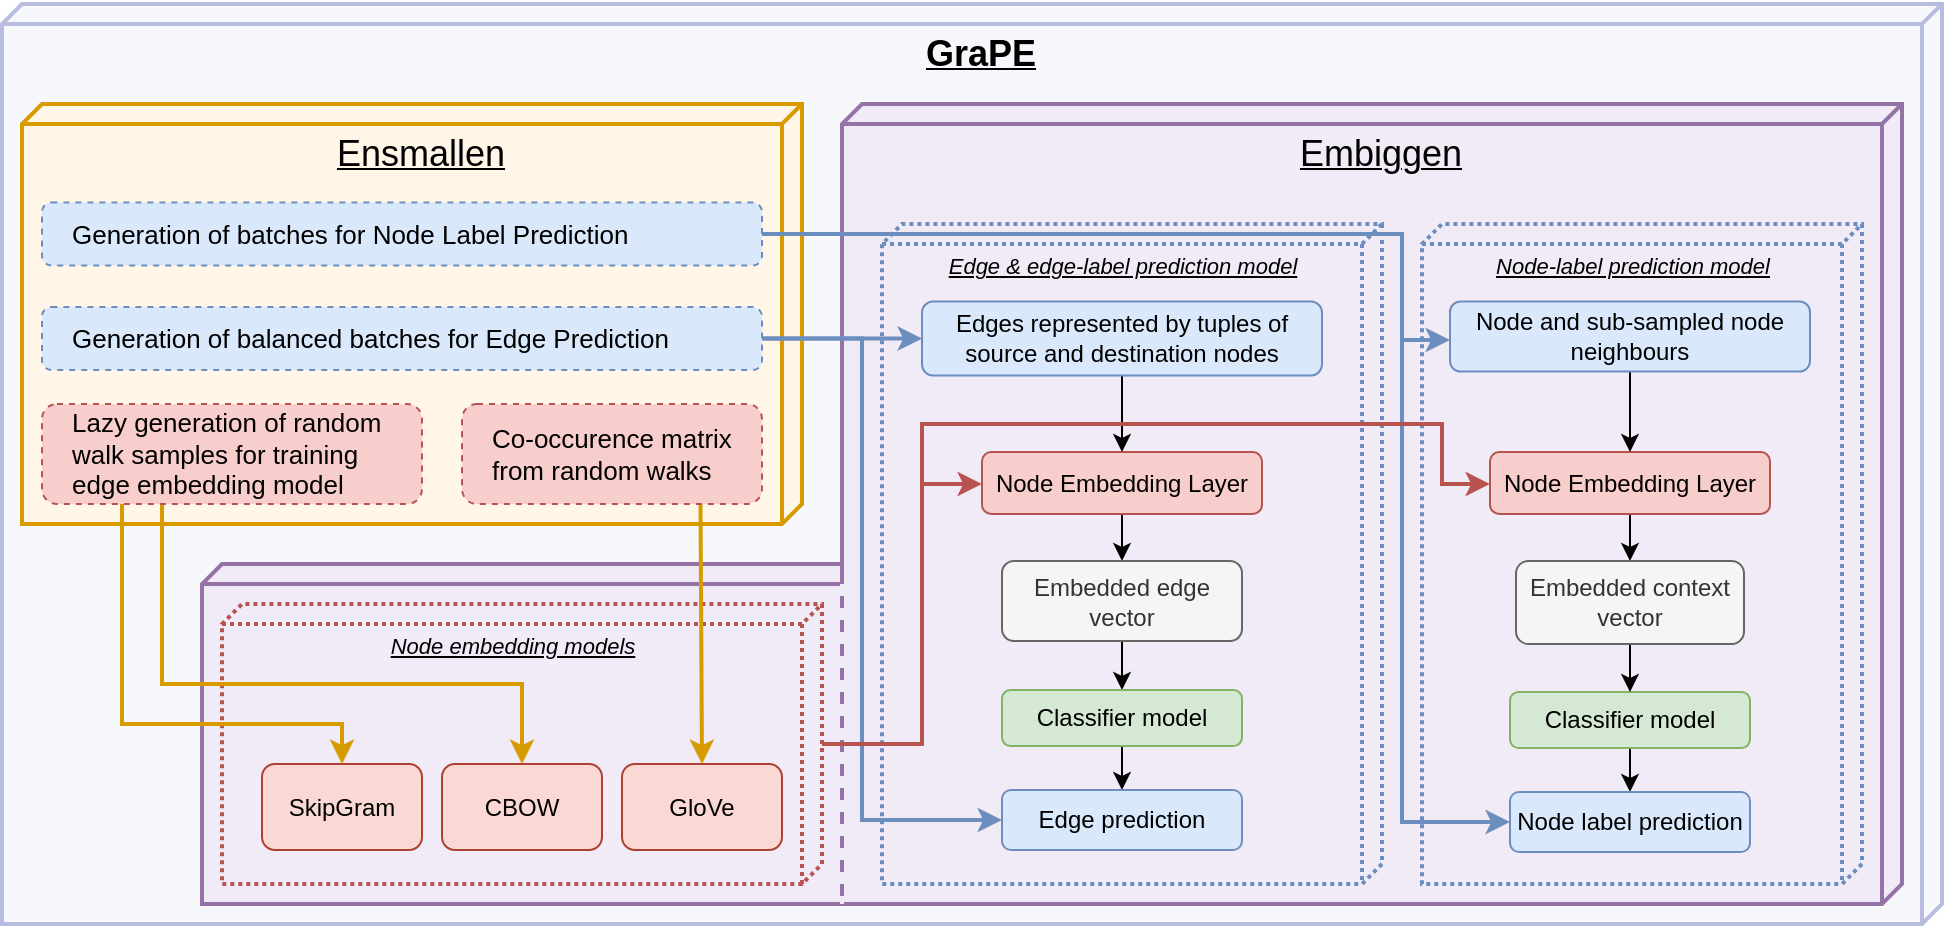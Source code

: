 <mxfile version="14.5.1" type="device"><diagram id="RaF_LecGEWQiuDLSxsRR" name="Pagina-1"><mxGraphModel dx="1909" dy="743" grid="1" gridSize="10" guides="1" tooltips="1" connect="1" arrows="1" fold="1" page="1" pageScale="1" pageWidth="827" pageHeight="1169" math="1" shadow="0"><root><mxCell id="0"/><mxCell id="1" parent="0"/><mxCell id="gN3LzosUdhocvaVCUTPZ-45" value="&lt;font style=&quot;font-size: 18px&quot;&gt;&lt;b&gt;GraPE&lt;/b&gt;&lt;/font&gt;" style="verticalAlign=top;align=center;spacingTop=8;spacingLeft=20;spacingRight=12;shape=cube;size=10;direction=south;fontStyle=4;html=1;strokeWidth=2;fillColor=#F7F8FC;strokeColor=#B8BCE0;" parent="1" vertex="1"><mxGeometry x="-360" y="110" width="970" height="460" as="geometry"/></mxCell><mxCell id="ROoKoVTB52tG-BwRJCW3-18" value="" style="verticalAlign=top;align=center;spacingTop=8;spacingLeft=20;spacingRight=12;shape=cube;size=10;direction=south;fontStyle=4;html=1;strokeColor=#9673a6;strokeWidth=2;fillColor=#F0EBF7;" parent="1" vertex="1"><mxGeometry x="-260" y="390" width="330" height="170" as="geometry"/></mxCell><mxCell id="ROoKoVTB52tG-BwRJCW3-20" value="&lt;font style=&quot;font-size: 18px&quot;&gt;Embiggen&lt;/font&gt;" style="verticalAlign=top;align=center;spacingTop=8;spacingLeft=20;spacingRight=12;shape=cube;size=10;direction=south;fontStyle=4;html=1;strokeColor=#9673a6;strokeWidth=2;fillColor=#F0EBF7;" parent="1" vertex="1"><mxGeometry x="60" y="160" width="530" height="400" as="geometry"/></mxCell><mxCell id="VsM_416EaH93oJcnP35p-15" style="edgeStyle=orthogonalEdgeStyle;rounded=0;orthogonalLoop=1;jettySize=auto;html=1;strokeWidth=2;fillColor=#f8cecc;strokeColor=#b85450;" edge="1" parent="1" source="gN3LzosUdhocvaVCUTPZ-12" target="HHrOs4BSCK1QE4TNcTQm-1"><mxGeometry relative="1" as="geometry"><Array as="points"><mxPoint x="100" y="480"/><mxPoint x="100" y="350"/></Array></mxGeometry></mxCell><mxCell id="gN3LzosUdhocvaVCUTPZ-12" value="&lt;font style=&quot;font-size: 11px&quot;&gt;&lt;i&gt;Node embedding models&lt;/i&gt;&lt;/font&gt;" style="verticalAlign=top;align=center;spacingTop=8;spacingLeft=2;spacingRight=12;shape=cube;size=10;direction=south;fontStyle=4;html=1;strokeWidth=2;strokeColor=#b85450;fillColor=none;fontSize=11;dashed=1;dashPattern=1 1;" parent="1" vertex="1"><mxGeometry x="-250" y="410" width="300" height="140" as="geometry"/></mxCell><mxCell id="kb7pzyMCWIndIaq_L3P6-28" value="&lt;font style=&quot;font-size: 11px&quot;&gt;&lt;i&gt;Edge &amp;amp; edge-label prediction model&lt;/i&gt;&lt;/font&gt;" style="verticalAlign=top;align=center;spacingTop=8;spacingLeft=2;spacingRight=12;shape=cube;size=10;direction=south;fontStyle=4;html=1;strokeWidth=2;fontSize=11;dashed=1;dashPattern=1 1;strokeColor=#6c8ebf;fillColor=none;" parent="1" vertex="1"><mxGeometry x="80" y="220" width="250" height="330" as="geometry"/></mxCell><mxCell id="kb7pzyMCWIndIaq_L3P6-25" value="&lt;font style=&quot;font-size: 18px&quot;&gt;Ensmallen&lt;/font&gt;" style="verticalAlign=top;align=center;spacingTop=8;spacingLeft=20;spacingRight=12;shape=cube;size=10;direction=south;fontStyle=4;html=1;strokeColor=#d79b00;strokeWidth=2;fillColor=#FFF6E8;" parent="1" vertex="1"><mxGeometry x="-350" y="160" width="390" height="210" as="geometry"/></mxCell><mxCell id="kb7pzyMCWIndIaq_L3P6-32" value="&lt;span style=&quot;font-family: &amp;#34;helvetica&amp;#34; ; font-size: 13px&quot;&gt;Generation of balanced batches for Edge Prediction&lt;/span&gt;" style="rounded=1;whiteSpace=wrap;html=1;dashed=1;strokeColor=#6c8ebf;strokeWidth=1;fillColor=#dae8fc;align=left;spacingLeft=13;verticalAlign=middle;spacingRight=13;" parent="1" vertex="1"><mxGeometry x="-340" y="261.5" width="360" height="31.5" as="geometry"/></mxCell><mxCell id="VsM_416EaH93oJcnP35p-8" style="edgeStyle=orthogonalEdgeStyle;rounded=0;orthogonalLoop=1;jettySize=auto;html=1;" edge="1" parent="1" source="HHrOs4BSCK1QE4TNcTQm-1" target="HHrOs4BSCK1QE4TNcTQm-6"><mxGeometry relative="1" as="geometry"/></mxCell><mxCell id="HHrOs4BSCK1QE4TNcTQm-1" value="Node Embedding Layer" style="rounded=1;whiteSpace=wrap;html=1;fillColor=#f8cecc;strokeColor=#b85450;" parent="1" vertex="1"><mxGeometry x="130" y="334" width="140" height="31" as="geometry"/></mxCell><mxCell id="ROoKoVTB52tG-BwRJCW3-15" style="edgeStyle=orthogonalEdgeStyle;curved=1;rounded=0;orthogonalLoop=1;jettySize=auto;html=1;" parent="1" source="HHrOs4BSCK1QE4TNcTQm-2" target="HHrOs4BSCK1QE4TNcTQm-1" edge="1"><mxGeometry relative="1" as="geometry"/></mxCell><mxCell id="HHrOs4BSCK1QE4TNcTQm-2" value="Edges represented by tuples of source and destination nodes" style="rounded=1;whiteSpace=wrap;html=1;fillColor=#dae8fc;strokeColor=#6c8ebf;" parent="1" vertex="1"><mxGeometry x="100" y="258.75" width="200" height="37" as="geometry"/></mxCell><mxCell id="HHrOs4BSCK1QE4TNcTQm-14" style="edgeStyle=orthogonalEdgeStyle;curved=1;rounded=0;orthogonalLoop=1;jettySize=auto;html=1;fillColor=#ffe6cc;" parent="1" source="HHrOs4BSCK1QE4TNcTQm-6" target="HHrOs4BSCK1QE4TNcTQm-13" edge="1"><mxGeometry relative="1" as="geometry"/></mxCell><mxCell id="HHrOs4BSCK1QE4TNcTQm-6" value="Embedded edge vector" style="rounded=1;whiteSpace=wrap;html=1;fillColor=#f5f5f5;strokeColor=#666666;fontColor=#333333;" parent="1" vertex="1"><mxGeometry x="140" y="388.5" width="120" height="40" as="geometry"/></mxCell><mxCell id="gN3LzosUdhocvaVCUTPZ-3" style="edgeStyle=orthogonalEdgeStyle;curved=1;rounded=0;orthogonalLoop=1;jettySize=auto;html=1;" parent="1" source="HHrOs4BSCK1QE4TNcTQm-13" target="kb7pzyMCWIndIaq_L3P6-22" edge="1"><mxGeometry relative="1" as="geometry"/></mxCell><mxCell id="HHrOs4BSCK1QE4TNcTQm-13" value="Classifier model" style="rounded=1;whiteSpace=wrap;html=1;fillColor=#d5e8d4;strokeColor=#82b366;" parent="1" vertex="1"><mxGeometry x="140" y="453" width="120" height="28" as="geometry"/></mxCell><mxCell id="gN3LzosUdhocvaVCUTPZ-1" style="edgeStyle=orthogonalEdgeStyle;curved=1;rounded=0;orthogonalLoop=1;jettySize=auto;html=1;entryX=0;entryY=0.5;entryDx=0;entryDy=0;" parent="1" source="kb7pzyMCWIndIaq_L3P6-2" edge="1"><mxGeometry relative="1" as="geometry"><Array as="points"><mxPoint x="150" y="370"/></Array><mxPoint x="200" y="370" as="targetPoint"/></mxGeometry></mxCell><mxCell id="gN3LzosUdhocvaVCUTPZ-2" style="edgeStyle=orthogonalEdgeStyle;curved=1;rounded=0;orthogonalLoop=1;jettySize=auto;html=1;entryX=1;entryY=0.5;entryDx=0;entryDy=0;" parent="1" source="kb7pzyMCWIndIaq_L3P6-3" edge="1"><mxGeometry relative="1" as="geometry"><Array as="points"><mxPoint x="290" y="370"/></Array><mxPoint x="240" y="370" as="targetPoint"/></mxGeometry></mxCell><mxCell id="kb7pzyMCWIndIaq_L3P6-22" value="Edge prediction" style="rounded=1;whiteSpace=wrap;html=1;fillColor=#dae8fc;strokeColor=#6c8ebf;" parent="1" vertex="1"><mxGeometry x="140" y="503" width="120" height="30" as="geometry"/></mxCell><mxCell id="gN3LzosUdhocvaVCUTPZ-34" style="edgeStyle=orthogonalEdgeStyle;rounded=0;orthogonalLoop=1;jettySize=auto;html=1;strokeColor=#d79b00;strokeWidth=2;fillColor=#ffe6cc;" parent="1" source="kb7pzyMCWIndIaq_L3P6-33" target="gN3LzosUdhocvaVCUTPZ-9" edge="1"><mxGeometry relative="1" as="geometry"><Array as="points"><mxPoint x="-280" y="450"/><mxPoint x="-100" y="450"/></Array></mxGeometry></mxCell><mxCell id="kb7pzyMCWIndIaq_L3P6-33" value="&lt;span style=&quot;font-size: 13px ; text-align: center&quot;&gt;Lazy generation of random walk samples for training edge embedding model&lt;/span&gt;" style="rounded=1;whiteSpace=wrap;html=1;dashed=1;strokeColor=#b85450;strokeWidth=1;fillColor=#f8cecc;align=left;spacingLeft=13;spacingRight=13;" parent="1" vertex="1"><mxGeometry x="-340" y="310" width="190" height="50" as="geometry"/></mxCell><mxCell id="gN3LzosUdhocvaVCUTPZ-9" value="CBOW" style="rounded=1;whiteSpace=wrap;html=1;fillColor=#fad9d5;strokeColor=#ae4132;" parent="1" vertex="1"><mxGeometry x="-140" y="490" width="80" height="43" as="geometry"/></mxCell><mxCell id="gN3LzosUdhocvaVCUTPZ-10" value="GloVe&lt;span style=&quot;color: rgba(0 , 0 , 0 , 0) ; font-family: monospace ; font-size: 0px&quot;&gt;%3CmxGraphModel%3E%3Croot%3E%3CmxCell%20id%3D%220%22%2F%3E%3CmxCell%20id%3D%221%22%20parent%3D%220%22%2F%3E%3CmxCell%20id%3D%222%22%20value%3D%22CBOW%22%20style%3D%22rounded%3D0%3BwhiteSpace%3Dwrap%3Bhtml%3D1%3B%22%20vertex%3D%221%22%20parent%3D%221%22%3E%3CmxGeometry%20x%3D%22120%22%20y%3D%22260%22%20width%3D%2250%22%20height%3D%2222%22%20as%3D%22geometry%22%2F%3E%3C%2FmxCell%3E%3C%2Froot%3E%3C%2FmxGraphModel%3E&lt;/span&gt;" style="rounded=1;whiteSpace=wrap;html=1;fillColor=#fad9d5;strokeColor=#ae4132;" parent="1" vertex="1"><mxGeometry x="-50" y="490" width="80" height="43" as="geometry"/></mxCell><mxCell id="gN3LzosUdhocvaVCUTPZ-11" value="SkipGram" style="rounded=1;whiteSpace=wrap;html=1;fillColor=#fad9d5;strokeColor=#ae4132;" parent="1" vertex="1"><mxGeometry x="-230" y="490" width="80" height="43" as="geometry"/></mxCell><mxCell id="gN3LzosUdhocvaVCUTPZ-36" style="edgeStyle=orthogonalEdgeStyle;rounded=0;orthogonalLoop=1;jettySize=auto;html=1;strokeColor=#d79b00;strokeWidth=2;exitX=0.795;exitY=0.979;exitDx=0;exitDy=0;exitPerimeter=0;fillColor=#ffe6cc;" parent="1" source="gN3LzosUdhocvaVCUTPZ-28" target="gN3LzosUdhocvaVCUTPZ-10" edge="1"><mxGeometry relative="1" as="geometry"><mxPoint x="-19.95" y="369" as="sourcePoint"/><Array as="points"><mxPoint x="-11" y="369"/><mxPoint x="-10" y="369"/></Array></mxGeometry></mxCell><mxCell id="gN3LzosUdhocvaVCUTPZ-28" value="&lt;span style=&quot;font-size: 13px&quot;&gt;Co-occurence matrix from random walks&lt;/span&gt;" style="rounded=1;whiteSpace=wrap;html=1;dashed=1;strokeColor=#b85450;strokeWidth=1;fillColor=#f8cecc;align=left;spacingLeft=13;spacingRight=13;" parent="1" vertex="1"><mxGeometry x="-130" y="310" width="150" height="50" as="geometry"/></mxCell><mxCell id="gN3LzosUdhocvaVCUTPZ-35" style="edgeStyle=orthogonalEdgeStyle;rounded=0;orthogonalLoop=1;jettySize=auto;html=1;strokeColor=#d79b00;strokeWidth=2;fillColor=#ffe6cc;" parent="1" source="kb7pzyMCWIndIaq_L3P6-33" target="gN3LzosUdhocvaVCUTPZ-11" edge="1"><mxGeometry relative="1" as="geometry"><mxPoint x="-300" y="400" as="sourcePoint"/><mxPoint x="-250" y="515" as="targetPoint"/><Array as="points"><mxPoint x="-300" y="470"/><mxPoint x="-190" y="470"/></Array></mxGeometry></mxCell><mxCell id="gN3LzosUdhocvaVCUTPZ-43" value="" style="endArrow=none;html=1;strokeWidth=2;fillColor=#e1d5e7;dashed=1;strokeColor=#F0EBF7;" parent="1" edge="1"><mxGeometry width="50" height="50" relative="1" as="geometry"><mxPoint x="60" y="400" as="sourcePoint"/><mxPoint x="60" y="560" as="targetPoint"/></mxGeometry></mxCell><mxCell id="ROoKoVTB52tG-BwRJCW3-1" value="&lt;font style=&quot;font-size: 11px&quot;&gt;&lt;i&gt;Node-label prediction model&lt;/i&gt;&lt;/font&gt;" style="verticalAlign=top;align=center;spacingTop=8;spacingLeft=2;spacingRight=12;shape=cube;size=10;direction=south;fontStyle=4;html=1;strokeWidth=2;fontSize=11;dashed=1;dashPattern=1 1;strokeColor=#6c8ebf;fillColor=none;" parent="1" vertex="1"><mxGeometry x="350" y="220" width="220" height="330" as="geometry"/></mxCell><mxCell id="VsM_416EaH93oJcnP35p-1" style="edgeStyle=orthogonalEdgeStyle;rounded=0;orthogonalLoop=1;jettySize=auto;html=1;" edge="1" parent="1" source="ROoKoVTB52tG-BwRJCW3-2" target="ROoKoVTB52tG-BwRJCW3-7"><mxGeometry relative="1" as="geometry"/></mxCell><mxCell id="ROoKoVTB52tG-BwRJCW3-2" value="Node Embedding Layer" style="rounded=1;whiteSpace=wrap;html=1;fillColor=#f8cecc;strokeColor=#b85450;" parent="1" vertex="1"><mxGeometry x="384" y="334" width="140" height="31" as="geometry"/></mxCell><mxCell id="VsM_416EaH93oJcnP35p-4" style="edgeStyle=orthogonalEdgeStyle;rounded=0;orthogonalLoop=1;jettySize=auto;html=1;" edge="1" parent="1" source="ROoKoVTB52tG-BwRJCW3-4" target="ROoKoVTB52tG-BwRJCW3-2"><mxGeometry relative="1" as="geometry"/></mxCell><mxCell id="ROoKoVTB52tG-BwRJCW3-4" value="Node and sub-sampled node neighbours" style="rounded=1;whiteSpace=wrap;html=1;fillColor=#dae8fc;strokeColor=#6c8ebf;" parent="1" vertex="1"><mxGeometry x="364" y="258.75" width="180" height="35" as="geometry"/></mxCell><mxCell id="ROoKoVTB52tG-BwRJCW3-23" style="edgeStyle=orthogonalEdgeStyle;rounded=0;orthogonalLoop=1;jettySize=auto;html=1;dashed=1;strokeColor=#F0EBF7;strokeWidth=2;" parent="1" target="ROoKoVTB52tG-BwRJCW3-6" edge="1"><mxGeometry relative="1" as="geometry"><mxPoint x="524" y="433" as="sourcePoint"/></mxGeometry></mxCell><mxCell id="VsM_416EaH93oJcnP35p-3" style="edgeStyle=orthogonalEdgeStyle;rounded=0;orthogonalLoop=1;jettySize=auto;html=1;" edge="1" parent="1" source="ROoKoVTB52tG-BwRJCW3-6" target="ROoKoVTB52tG-BwRJCW3-10"><mxGeometry relative="1" as="geometry"/></mxCell><mxCell id="ROoKoVTB52tG-BwRJCW3-6" value="Classifier model" style="rounded=1;whiteSpace=wrap;html=1;fillColor=#d5e8d4;strokeColor=#82b366;" parent="1" vertex="1"><mxGeometry x="394" y="454" width="120" height="28" as="geometry"/></mxCell><mxCell id="VsM_416EaH93oJcnP35p-2" style="edgeStyle=orthogonalEdgeStyle;rounded=0;orthogonalLoop=1;jettySize=auto;html=1;" edge="1" parent="1" source="ROoKoVTB52tG-BwRJCW3-7" target="ROoKoVTB52tG-BwRJCW3-6"><mxGeometry relative="1" as="geometry"/></mxCell><mxCell id="ROoKoVTB52tG-BwRJCW3-7" value="Embedded context vector" style="rounded=1;whiteSpace=wrap;html=1;fillColor=#f5f5f5;strokeColor=#666666;fontColor=#333333;" parent="1" vertex="1"><mxGeometry x="397" y="388.5" width="114" height="41.5" as="geometry"/></mxCell><mxCell id="ROoKoVTB52tG-BwRJCW3-10" value="Node label prediction" style="rounded=1;whiteSpace=wrap;html=1;fillColor=#dae8fc;strokeColor=#6c8ebf;" parent="1" vertex="1"><mxGeometry x="394" y="504" width="120" height="30" as="geometry"/></mxCell><mxCell id="VsM_416EaH93oJcnP35p-11" style="edgeStyle=orthogonalEdgeStyle;rounded=0;orthogonalLoop=1;jettySize=auto;html=1;strokeWidth=2;fillColor=#dae8fc;strokeColor=#6c8ebf;" edge="1" parent="1" source="ROoKoVTB52tG-BwRJCW3-13" target="ROoKoVTB52tG-BwRJCW3-4"><mxGeometry relative="1" as="geometry"><Array as="points"><mxPoint x="340" y="225"/><mxPoint x="340" y="278"/></Array></mxGeometry></mxCell><mxCell id="ROoKoVTB52tG-BwRJCW3-13" value="&lt;span style=&quot;font-family: &amp;#34;helvetica&amp;#34; ; font-size: 13px&quot;&gt;Generation of batches for Node Label Prediction&lt;/span&gt;" style="rounded=1;whiteSpace=wrap;html=1;dashed=1;strokeColor=#6c8ebf;strokeWidth=1;fillColor=#dae8fc;align=left;spacingLeft=13;verticalAlign=middle;spacingRight=13;" parent="1" vertex="1"><mxGeometry x="-340" y="209.25" width="360" height="31.5" as="geometry"/></mxCell><mxCell id="VsM_416EaH93oJcnP35p-12" style="edgeStyle=orthogonalEdgeStyle;rounded=0;orthogonalLoop=1;jettySize=auto;html=1;strokeWidth=2;fillColor=#dae8fc;strokeColor=#6c8ebf;" edge="1" parent="1" source="ROoKoVTB52tG-BwRJCW3-13" target="ROoKoVTB52tG-BwRJCW3-10"><mxGeometry relative="1" as="geometry"><mxPoint x="30" y="235.1" as="sourcePoint"/><mxPoint x="374" y="288" as="targetPoint"/><Array as="points"><mxPoint x="340" y="225"/><mxPoint x="340" y="519"/></Array></mxGeometry></mxCell><mxCell id="VsM_416EaH93oJcnP35p-13" style="edgeStyle=orthogonalEdgeStyle;rounded=0;orthogonalLoop=1;jettySize=auto;html=1;strokeWidth=2;fillColor=#dae8fc;strokeColor=#6c8ebf;" edge="1" parent="1" source="kb7pzyMCWIndIaq_L3P6-32" target="kb7pzyMCWIndIaq_L3P6-22"><mxGeometry relative="1" as="geometry"><mxPoint x="30" y="235.1" as="sourcePoint"/><mxPoint x="404" y="529" as="targetPoint"/><Array as="points"><mxPoint x="70" y="277"/><mxPoint x="70" y="518"/></Array></mxGeometry></mxCell><mxCell id="VsM_416EaH93oJcnP35p-14" style="edgeStyle=orthogonalEdgeStyle;rounded=0;orthogonalLoop=1;jettySize=auto;html=1;strokeWidth=2;fillColor=#dae8fc;strokeColor=#6c8ebf;" edge="1" parent="1" source="kb7pzyMCWIndIaq_L3P6-32" target="HHrOs4BSCK1QE4TNcTQm-2"><mxGeometry relative="1" as="geometry"><mxPoint x="30" y="287.3" as="sourcePoint"/><mxPoint x="150" y="528" as="targetPoint"/></mxGeometry></mxCell><mxCell id="VsM_416EaH93oJcnP35p-16" style="edgeStyle=orthogonalEdgeStyle;rounded=0;orthogonalLoop=1;jettySize=auto;html=1;strokeWidth=2;fillColor=#f8cecc;strokeColor=#b85450;" edge="1" parent="1" source="gN3LzosUdhocvaVCUTPZ-12" target="ROoKoVTB52tG-BwRJCW3-2"><mxGeometry relative="1" as="geometry"><mxPoint x="60.0" y="490" as="sourcePoint"/><mxPoint x="140.0" y="360" as="targetPoint"/><Array as="points"><mxPoint x="100" y="480"/><mxPoint x="100" y="320"/><mxPoint x="360" y="320"/><mxPoint x="360" y="350"/></Array></mxGeometry></mxCell></root></mxGraphModel></diagram></mxfile>
